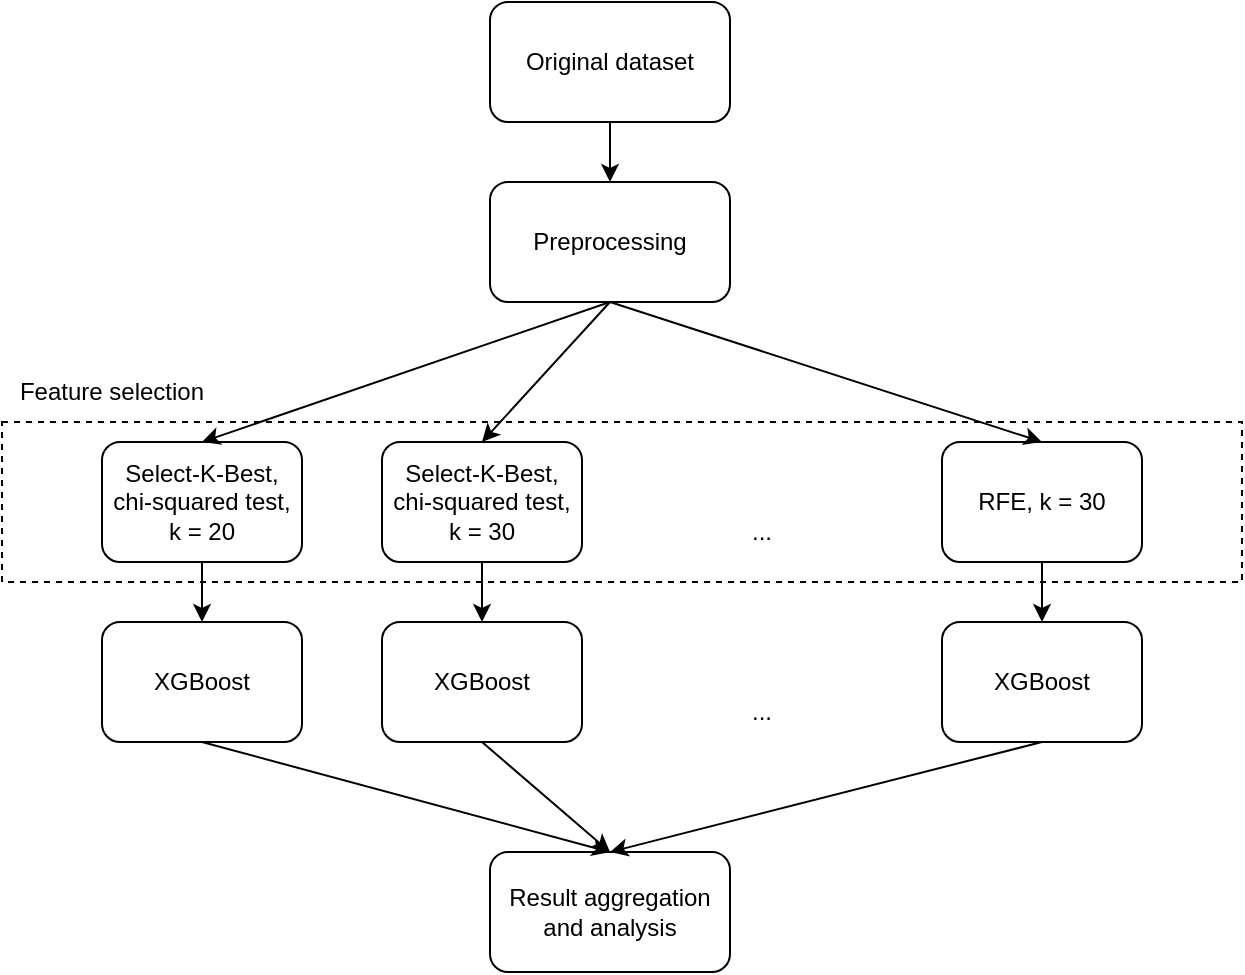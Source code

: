 <mxfile version="24.0.5" type="device">
  <diagram name="Page-1" id="CucCIQA29W26gzJZX_Ob">
    <mxGraphModel dx="1434" dy="746" grid="1" gridSize="10" guides="1" tooltips="1" connect="1" arrows="1" fold="1" page="1" pageScale="1" pageWidth="827" pageHeight="1169" math="0" shadow="0">
      <root>
        <mxCell id="0" />
        <mxCell id="1" parent="0" />
        <mxCell id="GUFgvOnC0UOVF5Jr0KTO-1" value="Preprocessing" style="rounded=1;whiteSpace=wrap;html=1;" parent="1" vertex="1">
          <mxGeometry x="354" y="220" width="120" height="60" as="geometry" />
        </mxCell>
        <mxCell id="GUFgvOnC0UOVF5Jr0KTO-2" value="XGBoost" style="rounded=1;whiteSpace=wrap;html=1;" parent="1" vertex="1">
          <mxGeometry x="160" y="440" width="100" height="60" as="geometry" />
        </mxCell>
        <mxCell id="GUFgvOnC0UOVF5Jr0KTO-3" value="XGBoost" style="rounded=1;whiteSpace=wrap;html=1;" parent="1" vertex="1">
          <mxGeometry x="580" y="440" width="100" height="60" as="geometry" />
        </mxCell>
        <mxCell id="GUFgvOnC0UOVF5Jr0KTO-5" value="XGBoost" style="rounded=1;whiteSpace=wrap;html=1;" parent="1" vertex="1">
          <mxGeometry x="300" y="440" width="100" height="60" as="geometry" />
        </mxCell>
        <mxCell id="GUFgvOnC0UOVF5Jr0KTO-6" value="..." style="text;html=1;align=center;verticalAlign=middle;whiteSpace=wrap;rounded=0;" parent="1" vertex="1">
          <mxGeometry x="460" y="470" width="60" height="30" as="geometry" />
        </mxCell>
        <mxCell id="GUFgvOnC0UOVF5Jr0KTO-7" value="&lt;div&gt;Select-K-Best, chi-squared test,&lt;/div&gt;&lt;div&gt;k = 20&lt;br&gt;&lt;/div&gt;" style="rounded=1;whiteSpace=wrap;html=1;" parent="1" vertex="1">
          <mxGeometry x="160" y="350" width="100" height="60" as="geometry" />
        </mxCell>
        <mxCell id="GUFgvOnC0UOVF5Jr0KTO-8" value="&lt;div&gt;Select-K-Best, chi-squared test,&lt;/div&gt;&lt;div&gt;k = 30&lt;br&gt;&lt;/div&gt;" style="rounded=1;whiteSpace=wrap;html=1;" parent="1" vertex="1">
          <mxGeometry x="300" y="350" width="100" height="60" as="geometry" />
        </mxCell>
        <mxCell id="GUFgvOnC0UOVF5Jr0KTO-9" value="&lt;div&gt;RFE, k = 30&lt;br&gt;&lt;/div&gt;" style="rounded=1;whiteSpace=wrap;html=1;" parent="1" vertex="1">
          <mxGeometry x="580" y="350" width="100" height="60" as="geometry" />
        </mxCell>
        <mxCell id="GUFgvOnC0UOVF5Jr0KTO-10" value="..." style="text;html=1;align=center;verticalAlign=middle;whiteSpace=wrap;rounded=0;" parent="1" vertex="1">
          <mxGeometry x="460" y="380" width="60" height="30" as="geometry" />
        </mxCell>
        <mxCell id="GUFgvOnC0UOVF5Jr0KTO-20" value="" style="endArrow=classic;html=1;rounded=0;entryX=0.5;entryY=0;entryDx=0;entryDy=0;exitX=0.5;exitY=1;exitDx=0;exitDy=0;" parent="1" source="GUFgvOnC0UOVF5Jr0KTO-1" target="GUFgvOnC0UOVF5Jr0KTO-7" edge="1">
          <mxGeometry width="50" height="50" relative="1" as="geometry">
            <mxPoint x="390" y="410" as="sourcePoint" />
            <mxPoint x="440" y="360" as="targetPoint" />
          </mxGeometry>
        </mxCell>
        <mxCell id="GUFgvOnC0UOVF5Jr0KTO-21" value="" style="endArrow=classic;html=1;rounded=0;exitX=0.5;exitY=1;exitDx=0;exitDy=0;entryX=0.5;entryY=0;entryDx=0;entryDy=0;" parent="1" source="GUFgvOnC0UOVF5Jr0KTO-1" target="GUFgvOnC0UOVF5Jr0KTO-8" edge="1">
          <mxGeometry width="50" height="50" relative="1" as="geometry">
            <mxPoint x="390" y="410" as="sourcePoint" />
            <mxPoint x="440" y="360" as="targetPoint" />
          </mxGeometry>
        </mxCell>
        <mxCell id="GUFgvOnC0UOVF5Jr0KTO-22" value="" style="endArrow=classic;html=1;rounded=0;entryX=0.5;entryY=0;entryDx=0;entryDy=0;exitX=0.5;exitY=1;exitDx=0;exitDy=0;" parent="1" source="GUFgvOnC0UOVF5Jr0KTO-1" target="GUFgvOnC0UOVF5Jr0KTO-9" edge="1">
          <mxGeometry width="50" height="50" relative="1" as="geometry">
            <mxPoint x="390" y="410" as="sourcePoint" />
            <mxPoint x="440" y="360" as="targetPoint" />
          </mxGeometry>
        </mxCell>
        <mxCell id="GUFgvOnC0UOVF5Jr0KTO-23" value="" style="endArrow=classic;html=1;rounded=0;entryX=0.5;entryY=0;entryDx=0;entryDy=0;" parent="1" source="GUFgvOnC0UOVF5Jr0KTO-7" target="GUFgvOnC0UOVF5Jr0KTO-2" edge="1">
          <mxGeometry width="50" height="50" relative="1" as="geometry">
            <mxPoint x="390" y="410" as="sourcePoint" />
            <mxPoint x="440" y="360" as="targetPoint" />
          </mxGeometry>
        </mxCell>
        <mxCell id="GUFgvOnC0UOVF5Jr0KTO-24" value="" style="endArrow=classic;html=1;rounded=0;entryX=0.5;entryY=0;entryDx=0;entryDy=0;exitX=0.5;exitY=1;exitDx=0;exitDy=0;" parent="1" source="GUFgvOnC0UOVF5Jr0KTO-8" target="GUFgvOnC0UOVF5Jr0KTO-5" edge="1">
          <mxGeometry width="50" height="50" relative="1" as="geometry">
            <mxPoint x="390" y="410" as="sourcePoint" />
            <mxPoint x="440" y="360" as="targetPoint" />
          </mxGeometry>
        </mxCell>
        <mxCell id="GUFgvOnC0UOVF5Jr0KTO-25" value="" style="endArrow=classic;html=1;rounded=0;entryX=0.5;entryY=0;entryDx=0;entryDy=0;exitX=0.5;exitY=1;exitDx=0;exitDy=0;" parent="1" source="GUFgvOnC0UOVF5Jr0KTO-9" target="GUFgvOnC0UOVF5Jr0KTO-3" edge="1">
          <mxGeometry width="50" height="50" relative="1" as="geometry">
            <mxPoint x="390" y="410" as="sourcePoint" />
            <mxPoint x="440" y="360" as="targetPoint" />
          </mxGeometry>
        </mxCell>
        <mxCell id="GUFgvOnC0UOVF5Jr0KTO-26" value="Result aggregation and analysis" style="rounded=1;whiteSpace=wrap;html=1;" parent="1" vertex="1">
          <mxGeometry x="354" y="555" width="120" height="60" as="geometry" />
        </mxCell>
        <mxCell id="GUFgvOnC0UOVF5Jr0KTO-27" value="" style="endArrow=classic;html=1;rounded=0;entryX=0.5;entryY=0;entryDx=0;entryDy=0;exitX=0.5;exitY=1;exitDx=0;exitDy=0;" parent="1" source="GUFgvOnC0UOVF5Jr0KTO-2" target="GUFgvOnC0UOVF5Jr0KTO-26" edge="1">
          <mxGeometry width="50" height="50" relative="1" as="geometry">
            <mxPoint x="390" y="410" as="sourcePoint" />
            <mxPoint x="440" y="360" as="targetPoint" />
          </mxGeometry>
        </mxCell>
        <mxCell id="GUFgvOnC0UOVF5Jr0KTO-28" value="" style="endArrow=classic;html=1;rounded=0;entryX=0.5;entryY=0;entryDx=0;entryDy=0;exitX=0.5;exitY=1;exitDx=0;exitDy=0;" parent="1" source="GUFgvOnC0UOVF5Jr0KTO-5" target="GUFgvOnC0UOVF5Jr0KTO-26" edge="1">
          <mxGeometry width="50" height="50" relative="1" as="geometry">
            <mxPoint x="390" y="410" as="sourcePoint" />
            <mxPoint x="440" y="360" as="targetPoint" />
          </mxGeometry>
        </mxCell>
        <mxCell id="GUFgvOnC0UOVF5Jr0KTO-29" value="" style="endArrow=classic;html=1;rounded=0;entryX=0.5;entryY=0;entryDx=0;entryDy=0;exitX=0.5;exitY=1;exitDx=0;exitDy=0;" parent="1" source="GUFgvOnC0UOVF5Jr0KTO-3" target="GUFgvOnC0UOVF5Jr0KTO-26" edge="1">
          <mxGeometry width="50" height="50" relative="1" as="geometry">
            <mxPoint x="390" y="410" as="sourcePoint" />
            <mxPoint x="440" y="360" as="targetPoint" />
          </mxGeometry>
        </mxCell>
        <mxCell id="macNor6OF41X3P5_E2Ki-1" value="" style="rounded=0;whiteSpace=wrap;html=1;fillColor=none;dashed=1;" vertex="1" parent="1">
          <mxGeometry x="110" y="340" width="620" height="80" as="geometry" />
        </mxCell>
        <mxCell id="macNor6OF41X3P5_E2Ki-2" value="Feature selection" style="text;html=1;align=center;verticalAlign=middle;whiteSpace=wrap;rounded=0;" vertex="1" parent="1">
          <mxGeometry x="110" y="310" width="110" height="30" as="geometry" />
        </mxCell>
        <mxCell id="macNor6OF41X3P5_E2Ki-4" style="edgeStyle=orthogonalEdgeStyle;rounded=0;orthogonalLoop=1;jettySize=auto;html=1;exitX=0.5;exitY=1;exitDx=0;exitDy=0;entryX=0.5;entryY=0;entryDx=0;entryDy=0;" edge="1" parent="1" source="macNor6OF41X3P5_E2Ki-3" target="GUFgvOnC0UOVF5Jr0KTO-1">
          <mxGeometry relative="1" as="geometry" />
        </mxCell>
        <mxCell id="macNor6OF41X3P5_E2Ki-3" value="Original dataset" style="rounded=1;whiteSpace=wrap;html=1;" vertex="1" parent="1">
          <mxGeometry x="354" y="130" width="120" height="60" as="geometry" />
        </mxCell>
      </root>
    </mxGraphModel>
  </diagram>
</mxfile>
